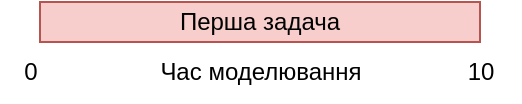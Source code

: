 <mxfile version="20.3.0" type="device" pages="2"><diagram id="Xk6rE06KBXyJEBgiM6HG" name="Страница 1"><mxGraphModel dx="1550" dy="929" grid="1" gridSize="10" guides="1" tooltips="1" connect="1" arrows="1" fold="1" page="1" pageScale="1" pageWidth="827" pageHeight="1169" math="0" shadow="0"><root><mxCell id="0"/><mxCell id="1" parent="0"/><mxCell id="TnIrKwaR4esozolienCZ-1" value="Перша задача" style="rounded=0;whiteSpace=wrap;html=1;fillColor=#f8cecc;strokeColor=#b85450;" vertex="1" parent="1"><mxGeometry x="350" y="480" width="220" height="20" as="geometry"/></mxCell><mxCell id="riavsyH6NVhILwneQ56g-1" value="Час моделювання" style="text;html=1;align=center;verticalAlign=middle;resizable=0;points=[];autosize=1;strokeColor=none;fillColor=none;" vertex="1" parent="1"><mxGeometry x="400" y="500" width="120" height="30" as="geometry"/></mxCell><mxCell id="riavsyH6NVhILwneQ56g-2" value="0" style="text;html=1;align=center;verticalAlign=middle;resizable=0;points=[];autosize=1;strokeColor=none;fillColor=none;" vertex="1" parent="1"><mxGeometry x="330" y="500" width="30" height="30" as="geometry"/></mxCell><mxCell id="riavsyH6NVhILwneQ56g-3" value="10" style="text;html=1;align=center;verticalAlign=middle;resizable=0;points=[];autosize=1;strokeColor=none;fillColor=none;" vertex="1" parent="1"><mxGeometry x="550" y="500" width="40" height="30" as="geometry"/></mxCell></root></mxGraphModel></diagram><diagram id="ZRl0kDCvsyENCF9peZ_1" name="Страница 2"><mxGraphModel dx="1550" dy="929" grid="1" gridSize="10" guides="1" tooltips="1" connect="1" arrows="1" fold="1" page="1" pageScale="1" pageWidth="827" pageHeight="1169" math="0" shadow="0"><root><mxCell id="0"/><mxCell id="1" parent="0"/><mxCell id="TkWLhNSMs0Np_waEWkaf-1" value="Друга задача" style="rounded=0;whiteSpace=wrap;html=1;fillColor=#d5e8d4;strokeColor=#82b366;" vertex="1" parent="1"><mxGeometry x="430" y="540" width="140" height="20" as="geometry"/></mxCell><mxCell id="TkWLhNSMs0Np_waEWkaf-2" value="Третя задача" style="rounded=0;whiteSpace=wrap;html=1;fillColor=#dae8fc;strokeColor=#6c8ebf;" vertex="1" parent="1"><mxGeometry x="350" y="540" width="80" height="20" as="geometry"/></mxCell><mxCell id="vgucrpcm13OLfCIUiPHL-1" value="Час моделювання" style="text;html=1;align=center;verticalAlign=middle;resizable=0;points=[];autosize=1;strokeColor=none;fillColor=none;" vertex="1" parent="1"><mxGeometry x="400" y="585" width="120" height="30" as="geometry"/></mxCell><mxCell id="vgucrpcm13OLfCIUiPHL-2" value="0" style="text;html=1;align=center;verticalAlign=middle;resizable=0;points=[];autosize=1;strokeColor=none;fillColor=none;" vertex="1" parent="1"><mxGeometry x="330" y="560" width="30" height="30" as="geometry"/></mxCell><mxCell id="vgucrpcm13OLfCIUiPHL-3" value="10" style="text;html=1;align=center;verticalAlign=middle;resizable=0;points=[];autosize=1;strokeColor=none;fillColor=none;" vertex="1" parent="1"><mxGeometry x="550" y="560" width="40" height="30" as="geometry"/></mxCell><mxCell id="jDFNEP_wS3dQG3Kaw9-T-1" value="4" style="text;html=1;align=center;verticalAlign=middle;resizable=0;points=[];autosize=1;strokeColor=none;fillColor=none;" vertex="1" parent="1"><mxGeometry x="414" y="560" width="30" height="30" as="geometry"/></mxCell></root></mxGraphModel></diagram></mxfile>